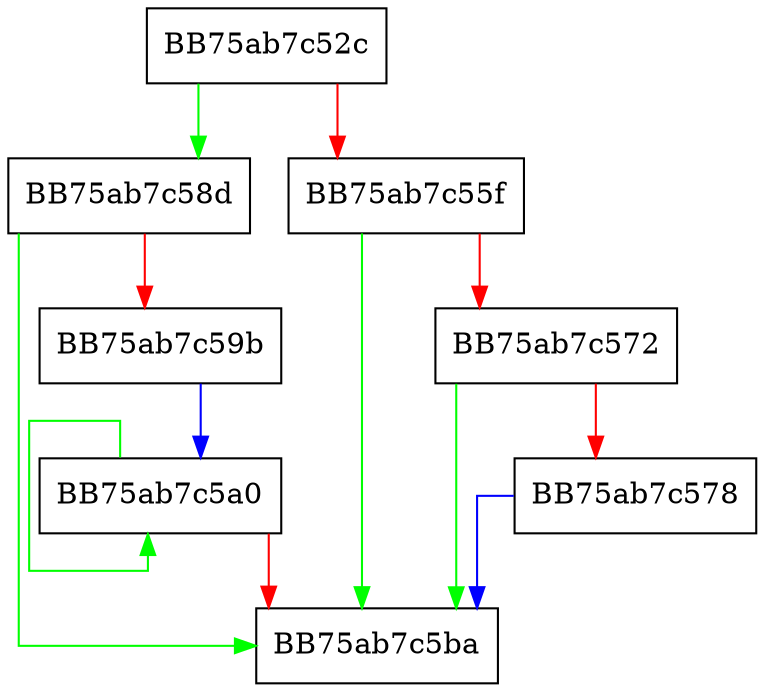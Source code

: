 digraph AddDefaultsTrackedPaths {
  node [shape="box"];
  graph [splines=ortho];
  BB75ab7c52c -> BB75ab7c58d [color="green"];
  BB75ab7c52c -> BB75ab7c55f [color="red"];
  BB75ab7c55f -> BB75ab7c5ba [color="green"];
  BB75ab7c55f -> BB75ab7c572 [color="red"];
  BB75ab7c572 -> BB75ab7c5ba [color="green"];
  BB75ab7c572 -> BB75ab7c578 [color="red"];
  BB75ab7c578 -> BB75ab7c5ba [color="blue"];
  BB75ab7c58d -> BB75ab7c5ba [color="green"];
  BB75ab7c58d -> BB75ab7c59b [color="red"];
  BB75ab7c59b -> BB75ab7c5a0 [color="blue"];
  BB75ab7c5a0 -> BB75ab7c5a0 [color="green"];
  BB75ab7c5a0 -> BB75ab7c5ba [color="red"];
}